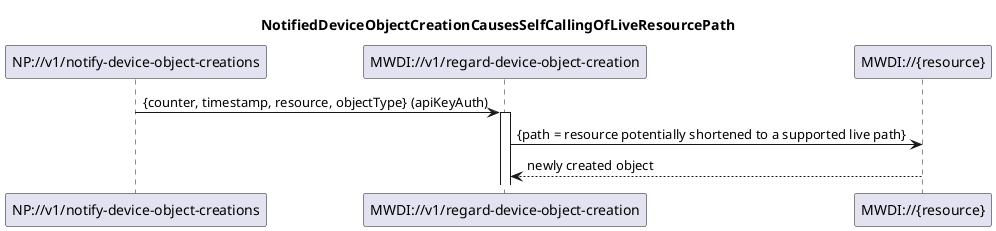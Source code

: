 @startuml 024_NotificationBasedObjectCreation
skinparam responseMessageBelowArrow true

title NotifiedDeviceObjectCreationCausesSelfCallingOfLiveResourcePath

participant "NP://v1/notify-device-object-creations" as subscription
participant "MWDI://v1/regard-device-object-creation" as regardObjectCreation
participant "MWDI://{resource}" as odlCreatedObject

subscription -> regardObjectCreation: {counter, timestamp, resource, objectType} (apiKeyAuth)
activate regardObjectCreation

regardObjectCreation -> odlCreatedObject: {path = resource potentially shortened to a supported live path}
odlCreatedObject --> regardObjectCreation: newly created object

@enduml